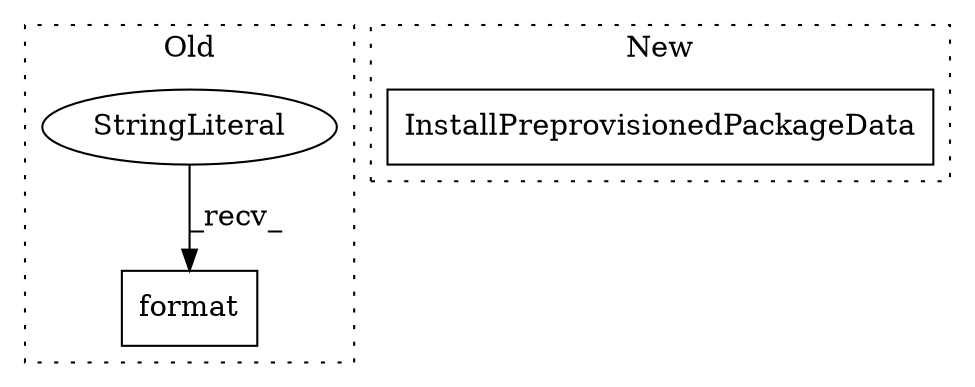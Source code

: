digraph G {
subgraph cluster0 {
1 [label="format" a="32" s="646,665" l="7,1" shape="box"];
3 [label="StringLiteral" a="45" s="576" l="69" shape="ellipse"];
label = "Old";
style="dotted";
}
subgraph cluster1 {
2 [label="InstallPreprovisionedPackageData" a="32" s="1422,1498" l="33,1" shape="box"];
label = "New";
style="dotted";
}
3 -> 1 [label="_recv_"];
}